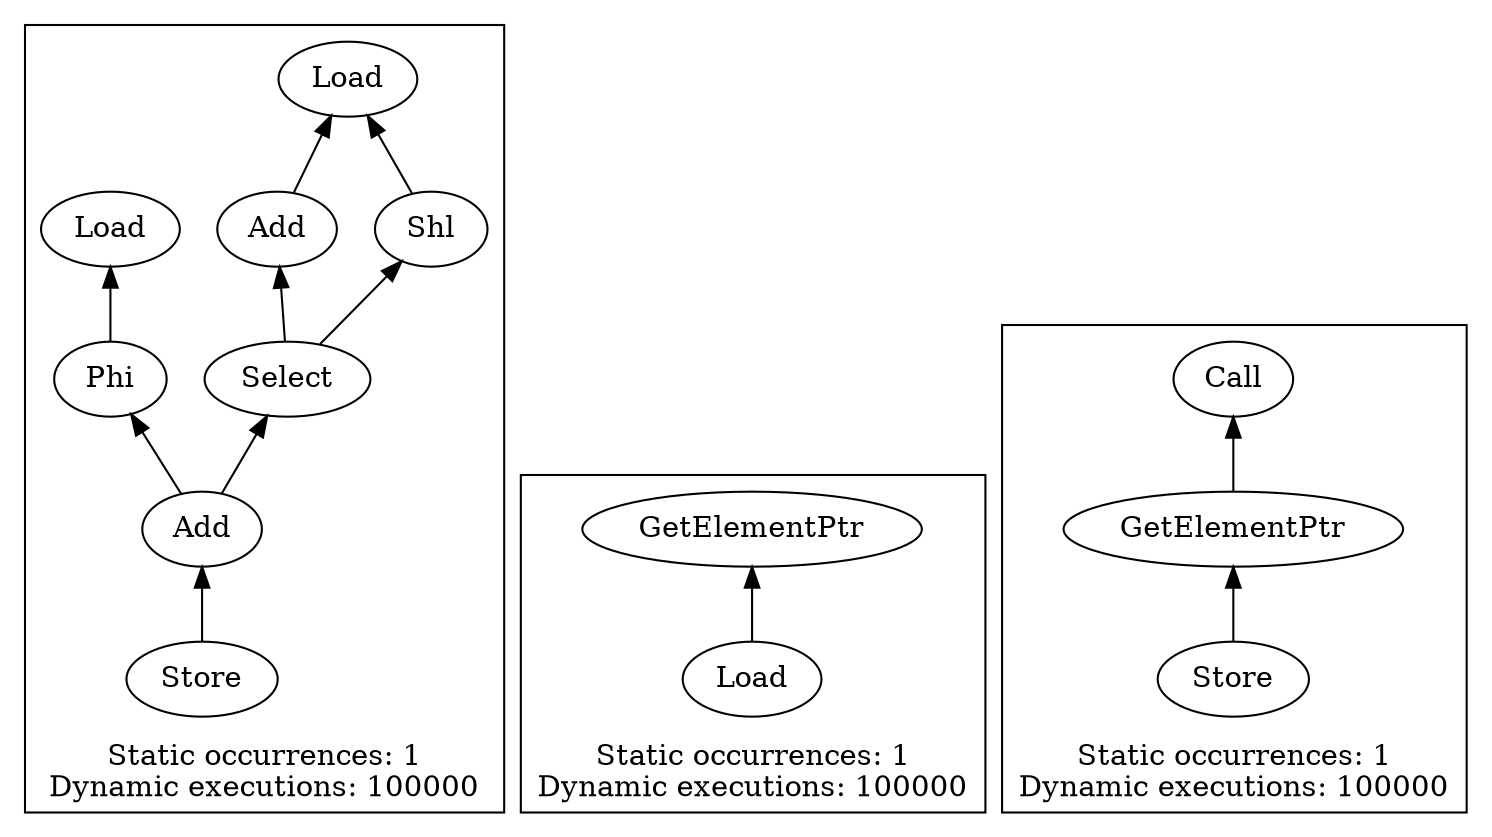 strict digraph {
rankdir=BT
subgraph {
"0_26" [label="Add"]
"0_25" [label="Load"]
"0_26" -> "0_25"
"0_29" [label="Add"]
"0_21" [label="Phi"]
"0_29" -> "0_21"
"0_28" [label="Select"]
"0_29" -> "0_28"
"0_17" [label="Load"]
"0_21" -> "0_17"
"0_28" -> "0_26"
"0_27" [label="Shl"]
"0_28" -> "0_27"
"0_27" -> "0_25"
{
rank=min
"0_30" [label="Store"]
}
"0_30" -> "0_29"
cluster=true
label="Static occurrences: 1\nDynamic executions: 100000"
}
subgraph {
{
rank=min
"1_25" [label="Load"]
}
"1_24" [label="GetElementPtr"]
"1_25" -> "1_24"
cluster=true
label="Static occurrences: 1\nDynamic executions: 100000"
}
subgraph {
"2_12" [label="GetElementPtr"]
"2_1" [label="Call"]
"2_12" -> "2_1"
{
rank=min
"2_13" [label="Store"]
}
"2_13" -> "2_12"
cluster=true
label="Static occurrences: 1\nDynamic executions: 100000"
}
}
